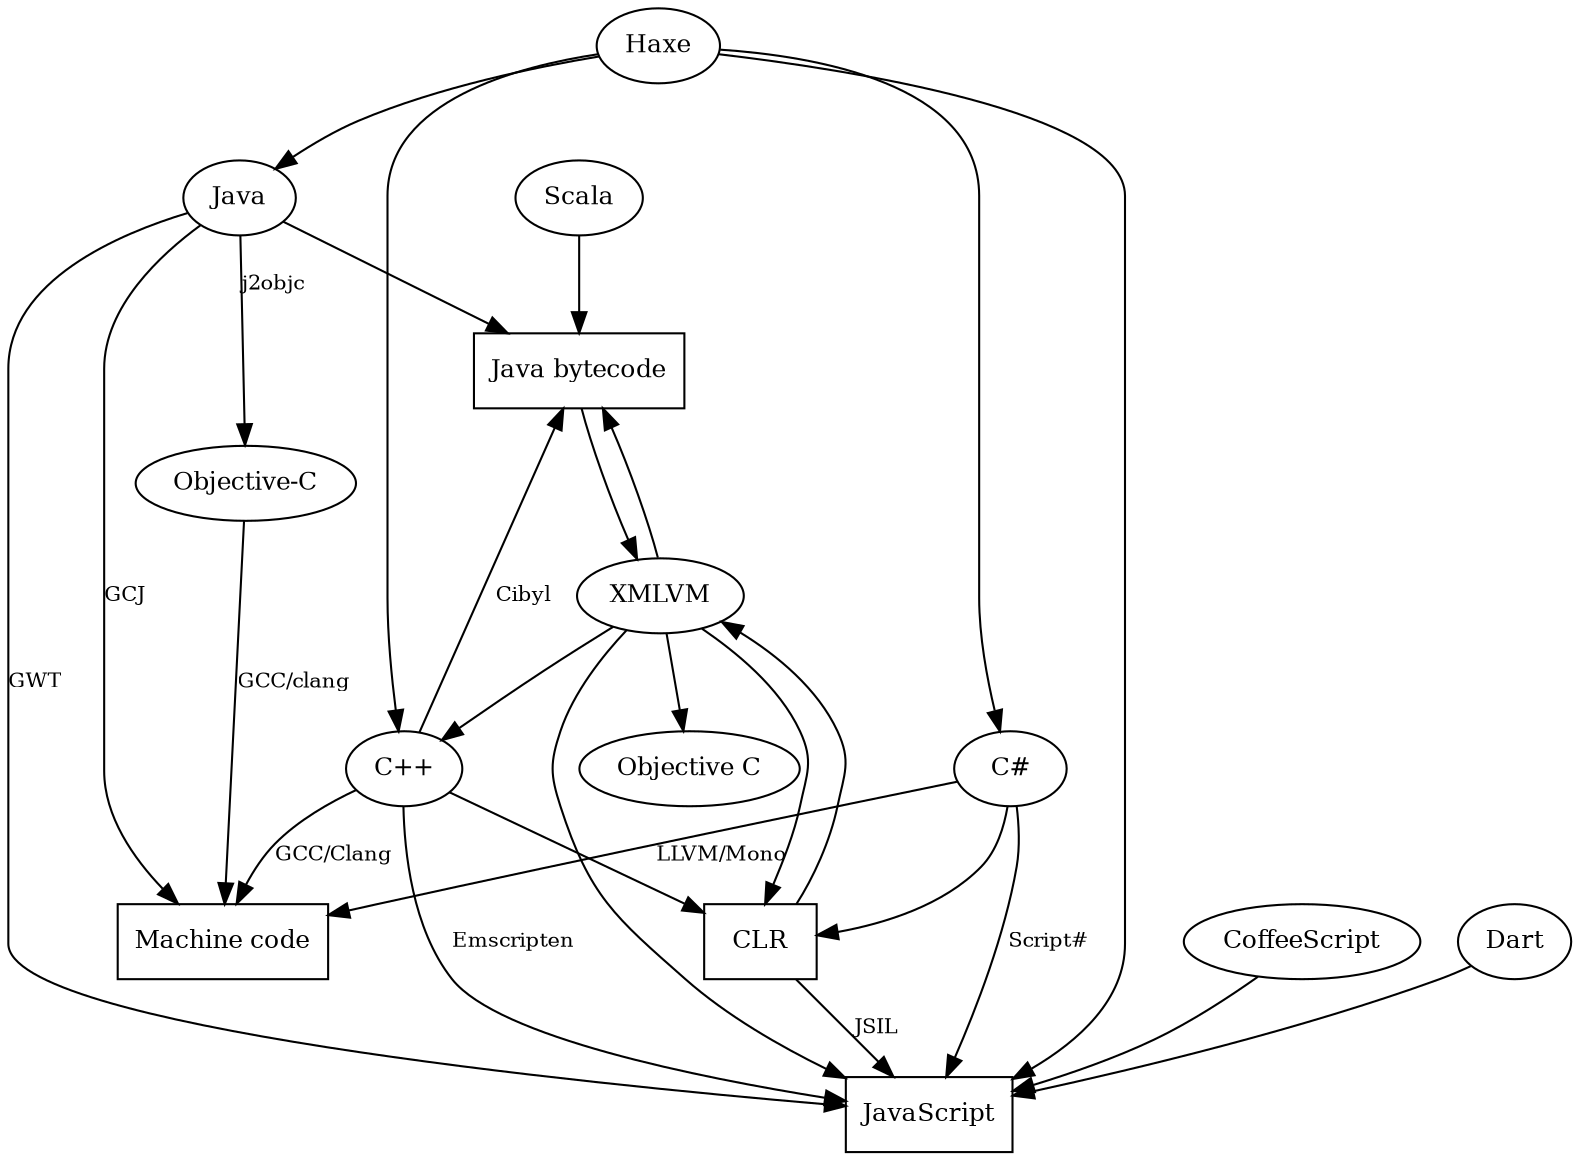 digraph Transcompilation {
    edge [fontsize=10];
    node [fontsize=12];

    "Java" -> "Java bytecode"
    "Scala" -> "Java bytecode"
    "Java" -> "Machine code" [label="GCJ"]
    "Java" -> "Objective-C" [label="j2objc"]
    "Java" -> "JavaScript" [label="GWT"]
    "C++" -> "Machine code" [label="GCC/Clang"]
    "C++" -> "JavaScript" [label="Emscripten"]
    "C++" -> "Java bytecode" [label="Cibyl"]
    "Objective-C" -> "Machine code" [label="GCC/clang"]
    "CoffeeScript" -> "JavaScript"
    "Dart" -> "JavaScript"
    "Haxe" -> "JavaScript"
    "Haxe" -> "C++"
    "Haxe" -> "Java"
    "Haxe" -> "C#"
    "C#" -> "CLR"
    "C#" -> "Machine code" [label="LLVM/Mono"]
    "C++" -> "CLR"
    "C#" -> "JavaScript" [label="Script#"]
    "CLR" -> "JavaScript" [label="JSIL"]

    // XMLVM
    "CLR" -> "XMLVM"
    "Java bytecode" -> "XMLVM"
    "XMLVM" -> "CLR"
    "XMLVM" -> "Java bytecode"
    "XMLVM" -> "Objective C"
    "XMLVM" -> "C++"
    "XMLVM" -> "JavaScript"
    // JSIL and XMLVM from http://brendaneich.github.com/Strange-Loop-2012/#/44

    "Java bytecode" [shape="box"]
    "Machine code" [shape="box"]
    "JavaScript" [shape="box"]
    "CLR" [shape="box"]
}
